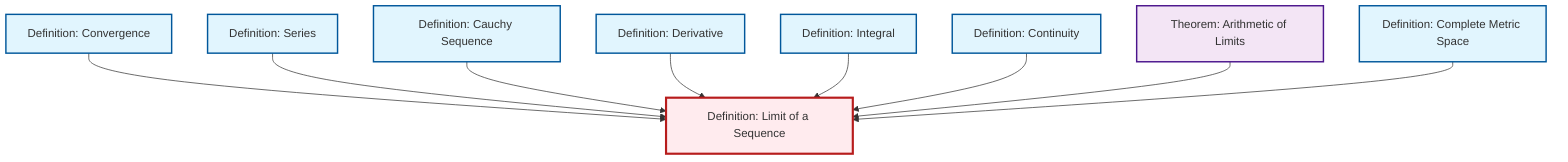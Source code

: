 graph TD
    classDef definition fill:#e1f5fe,stroke:#01579b,stroke-width:2px
    classDef theorem fill:#f3e5f5,stroke:#4a148c,stroke-width:2px
    classDef axiom fill:#fff3e0,stroke:#e65100,stroke-width:2px
    classDef example fill:#e8f5e9,stroke:#1b5e20,stroke-width:2px
    classDef current fill:#ffebee,stroke:#b71c1c,stroke-width:3px
    def-continuity["Definition: Continuity"]:::definition
    def-integral["Definition: Integral"]:::definition
    def-series["Definition: Series"]:::definition
    def-limit["Definition: Limit of a Sequence"]:::definition
    def-derivative["Definition: Derivative"]:::definition
    def-convergence["Definition: Convergence"]:::definition
    def-cauchy-sequence["Definition: Cauchy Sequence"]:::definition
    thm-limit-arithmetic["Theorem: Arithmetic of Limits"]:::theorem
    def-complete-metric-space["Definition: Complete Metric Space"]:::definition
    def-convergence --> def-limit
    def-series --> def-limit
    def-cauchy-sequence --> def-limit
    def-derivative --> def-limit
    def-integral --> def-limit
    def-continuity --> def-limit
    thm-limit-arithmetic --> def-limit
    def-complete-metric-space --> def-limit
    class def-limit current